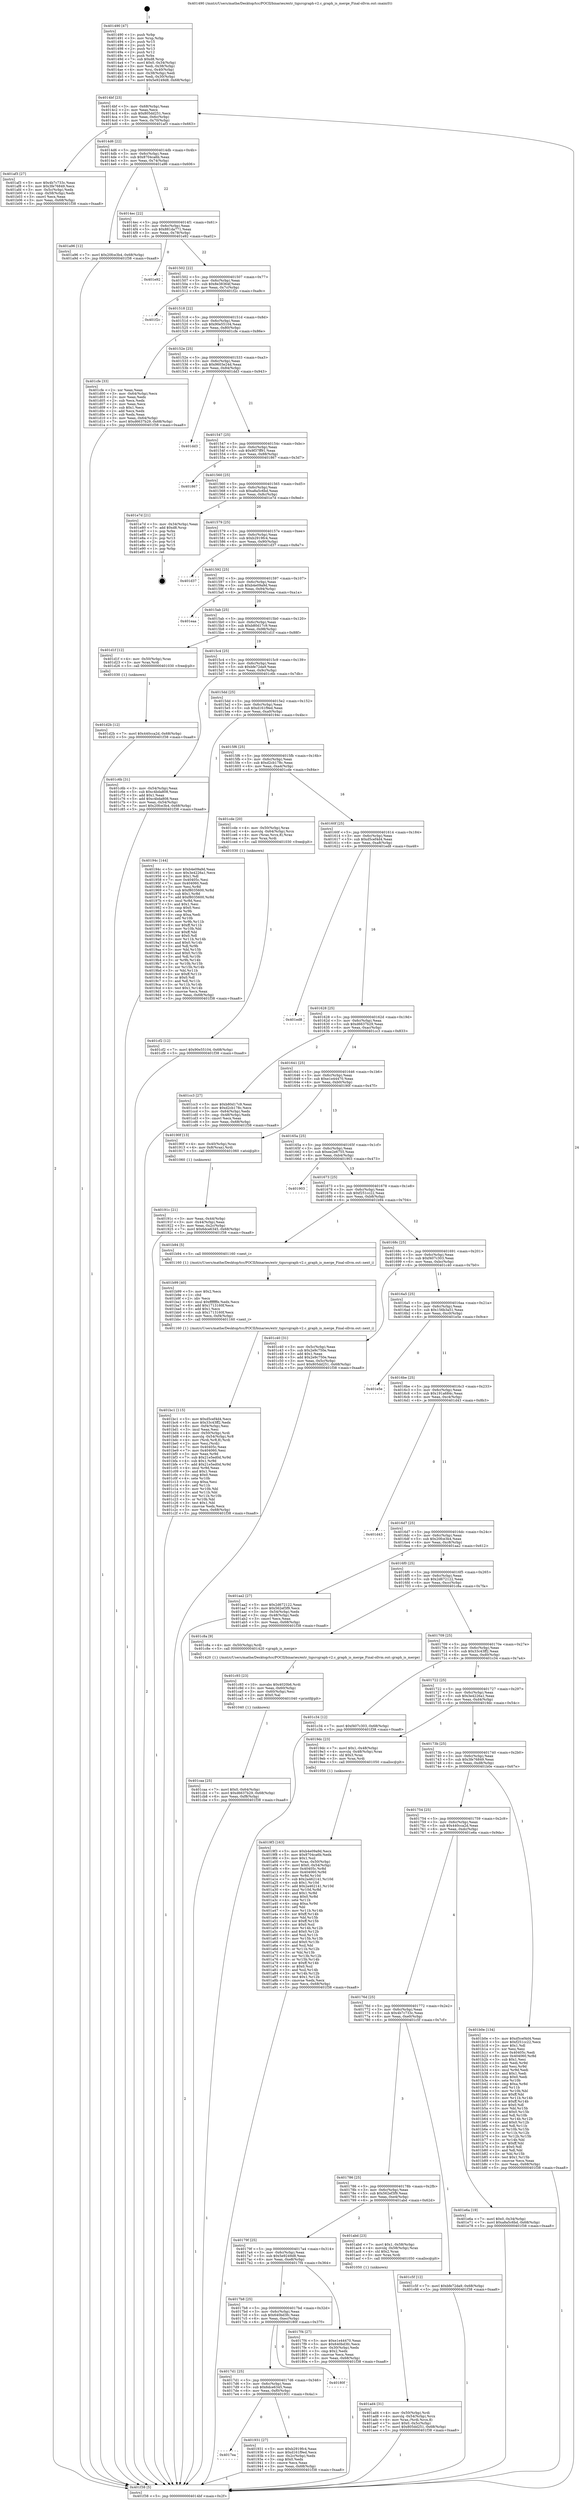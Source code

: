 digraph "0x401490" {
  label = "0x401490 (/mnt/c/Users/mathe/Desktop/tcc/POCII/binaries/extr_tigsrcgraph-v2.c_graph_is_merge_Final-ollvm.out::main(0))"
  labelloc = "t"
  node[shape=record]

  Entry [label="",width=0.3,height=0.3,shape=circle,fillcolor=black,style=filled]
  "0x4014bf" [label="{
     0x4014bf [23]\l
     | [instrs]\l
     &nbsp;&nbsp;0x4014bf \<+3\>: mov -0x68(%rbp),%eax\l
     &nbsp;&nbsp;0x4014c2 \<+2\>: mov %eax,%ecx\l
     &nbsp;&nbsp;0x4014c4 \<+6\>: sub $0x805dd251,%ecx\l
     &nbsp;&nbsp;0x4014ca \<+3\>: mov %eax,-0x6c(%rbp)\l
     &nbsp;&nbsp;0x4014cd \<+3\>: mov %ecx,-0x70(%rbp)\l
     &nbsp;&nbsp;0x4014d0 \<+6\>: je 0000000000401af3 \<main+0x663\>\l
  }"]
  "0x401af3" [label="{
     0x401af3 [27]\l
     | [instrs]\l
     &nbsp;&nbsp;0x401af3 \<+5\>: mov $0x4b7c733c,%eax\l
     &nbsp;&nbsp;0x401af8 \<+5\>: mov $0x3fe76849,%ecx\l
     &nbsp;&nbsp;0x401afd \<+3\>: mov -0x5c(%rbp),%edx\l
     &nbsp;&nbsp;0x401b00 \<+3\>: cmp -0x58(%rbp),%edx\l
     &nbsp;&nbsp;0x401b03 \<+3\>: cmovl %ecx,%eax\l
     &nbsp;&nbsp;0x401b06 \<+3\>: mov %eax,-0x68(%rbp)\l
     &nbsp;&nbsp;0x401b09 \<+5\>: jmp 0000000000401f38 \<main+0xaa8\>\l
  }"]
  "0x4014d6" [label="{
     0x4014d6 [22]\l
     | [instrs]\l
     &nbsp;&nbsp;0x4014d6 \<+5\>: jmp 00000000004014db \<main+0x4b\>\l
     &nbsp;&nbsp;0x4014db \<+3\>: mov -0x6c(%rbp),%eax\l
     &nbsp;&nbsp;0x4014de \<+5\>: sub $0x8704ca6b,%eax\l
     &nbsp;&nbsp;0x4014e3 \<+3\>: mov %eax,-0x74(%rbp)\l
     &nbsp;&nbsp;0x4014e6 \<+6\>: je 0000000000401a96 \<main+0x606\>\l
  }"]
  Exit [label="",width=0.3,height=0.3,shape=circle,fillcolor=black,style=filled,peripheries=2]
  "0x401a96" [label="{
     0x401a96 [12]\l
     | [instrs]\l
     &nbsp;&nbsp;0x401a96 \<+7\>: movl $0x20fce3b4,-0x68(%rbp)\l
     &nbsp;&nbsp;0x401a9d \<+5\>: jmp 0000000000401f38 \<main+0xaa8\>\l
  }"]
  "0x4014ec" [label="{
     0x4014ec [22]\l
     | [instrs]\l
     &nbsp;&nbsp;0x4014ec \<+5\>: jmp 00000000004014f1 \<main+0x61\>\l
     &nbsp;&nbsp;0x4014f1 \<+3\>: mov -0x6c(%rbp),%eax\l
     &nbsp;&nbsp;0x4014f4 \<+5\>: sub $0x881da771,%eax\l
     &nbsp;&nbsp;0x4014f9 \<+3\>: mov %eax,-0x78(%rbp)\l
     &nbsp;&nbsp;0x4014fc \<+6\>: je 0000000000401e92 \<main+0xa02\>\l
  }"]
  "0x401d2b" [label="{
     0x401d2b [12]\l
     | [instrs]\l
     &nbsp;&nbsp;0x401d2b \<+7\>: movl $0x440cca2d,-0x68(%rbp)\l
     &nbsp;&nbsp;0x401d32 \<+5\>: jmp 0000000000401f38 \<main+0xaa8\>\l
  }"]
  "0x401e92" [label="{
     0x401e92\l
  }", style=dashed]
  "0x401502" [label="{
     0x401502 [22]\l
     | [instrs]\l
     &nbsp;&nbsp;0x401502 \<+5\>: jmp 0000000000401507 \<main+0x77\>\l
     &nbsp;&nbsp;0x401507 \<+3\>: mov -0x6c(%rbp),%eax\l
     &nbsp;&nbsp;0x40150a \<+5\>: sub $0x8e38364f,%eax\l
     &nbsp;&nbsp;0x40150f \<+3\>: mov %eax,-0x7c(%rbp)\l
     &nbsp;&nbsp;0x401512 \<+6\>: je 0000000000401f2c \<main+0xa9c\>\l
  }"]
  "0x401cf2" [label="{
     0x401cf2 [12]\l
     | [instrs]\l
     &nbsp;&nbsp;0x401cf2 \<+7\>: movl $0x90e55104,-0x68(%rbp)\l
     &nbsp;&nbsp;0x401cf9 \<+5\>: jmp 0000000000401f38 \<main+0xaa8\>\l
  }"]
  "0x401f2c" [label="{
     0x401f2c\l
  }", style=dashed]
  "0x401518" [label="{
     0x401518 [22]\l
     | [instrs]\l
     &nbsp;&nbsp;0x401518 \<+5\>: jmp 000000000040151d \<main+0x8d\>\l
     &nbsp;&nbsp;0x40151d \<+3\>: mov -0x6c(%rbp),%eax\l
     &nbsp;&nbsp;0x401520 \<+5\>: sub $0x90e55104,%eax\l
     &nbsp;&nbsp;0x401525 \<+3\>: mov %eax,-0x80(%rbp)\l
     &nbsp;&nbsp;0x401528 \<+6\>: je 0000000000401cfe \<main+0x86e\>\l
  }"]
  "0x401caa" [label="{
     0x401caa [25]\l
     | [instrs]\l
     &nbsp;&nbsp;0x401caa \<+7\>: movl $0x0,-0x64(%rbp)\l
     &nbsp;&nbsp;0x401cb1 \<+7\>: movl $0xd6637b29,-0x68(%rbp)\l
     &nbsp;&nbsp;0x401cb8 \<+6\>: mov %eax,-0xf8(%rbp)\l
     &nbsp;&nbsp;0x401cbe \<+5\>: jmp 0000000000401f38 \<main+0xaa8\>\l
  }"]
  "0x401cfe" [label="{
     0x401cfe [33]\l
     | [instrs]\l
     &nbsp;&nbsp;0x401cfe \<+2\>: xor %eax,%eax\l
     &nbsp;&nbsp;0x401d00 \<+3\>: mov -0x64(%rbp),%ecx\l
     &nbsp;&nbsp;0x401d03 \<+2\>: mov %eax,%edx\l
     &nbsp;&nbsp;0x401d05 \<+2\>: sub %ecx,%edx\l
     &nbsp;&nbsp;0x401d07 \<+2\>: mov %eax,%ecx\l
     &nbsp;&nbsp;0x401d09 \<+3\>: sub $0x1,%ecx\l
     &nbsp;&nbsp;0x401d0c \<+2\>: add %ecx,%edx\l
     &nbsp;&nbsp;0x401d0e \<+2\>: sub %edx,%eax\l
     &nbsp;&nbsp;0x401d10 \<+3\>: mov %eax,-0x64(%rbp)\l
     &nbsp;&nbsp;0x401d13 \<+7\>: movl $0xd6637b29,-0x68(%rbp)\l
     &nbsp;&nbsp;0x401d1a \<+5\>: jmp 0000000000401f38 \<main+0xaa8\>\l
  }"]
  "0x40152e" [label="{
     0x40152e [25]\l
     | [instrs]\l
     &nbsp;&nbsp;0x40152e \<+5\>: jmp 0000000000401533 \<main+0xa3\>\l
     &nbsp;&nbsp;0x401533 \<+3\>: mov -0x6c(%rbp),%eax\l
     &nbsp;&nbsp;0x401536 \<+5\>: sub $0x9603e24d,%eax\l
     &nbsp;&nbsp;0x40153b \<+6\>: mov %eax,-0x84(%rbp)\l
     &nbsp;&nbsp;0x401541 \<+6\>: je 0000000000401dd3 \<main+0x943\>\l
  }"]
  "0x401c93" [label="{
     0x401c93 [23]\l
     | [instrs]\l
     &nbsp;&nbsp;0x401c93 \<+10\>: movabs $0x4020b6,%rdi\l
     &nbsp;&nbsp;0x401c9d \<+3\>: mov %eax,-0x60(%rbp)\l
     &nbsp;&nbsp;0x401ca0 \<+3\>: mov -0x60(%rbp),%esi\l
     &nbsp;&nbsp;0x401ca3 \<+2\>: mov $0x0,%al\l
     &nbsp;&nbsp;0x401ca5 \<+5\>: call 0000000000401040 \<printf@plt\>\l
     | [calls]\l
     &nbsp;&nbsp;0x401040 \{1\} (unknown)\l
  }"]
  "0x401dd3" [label="{
     0x401dd3\l
  }", style=dashed]
  "0x401547" [label="{
     0x401547 [25]\l
     | [instrs]\l
     &nbsp;&nbsp;0x401547 \<+5\>: jmp 000000000040154c \<main+0xbc\>\l
     &nbsp;&nbsp;0x40154c \<+3\>: mov -0x6c(%rbp),%eax\l
     &nbsp;&nbsp;0x40154f \<+5\>: sub $0x9f37ff91,%eax\l
     &nbsp;&nbsp;0x401554 \<+6\>: mov %eax,-0x88(%rbp)\l
     &nbsp;&nbsp;0x40155a \<+6\>: je 0000000000401867 \<main+0x3d7\>\l
  }"]
  "0x401bc1" [label="{
     0x401bc1 [115]\l
     | [instrs]\l
     &nbsp;&nbsp;0x401bc1 \<+5\>: mov $0xd5cef4d4,%ecx\l
     &nbsp;&nbsp;0x401bc6 \<+5\>: mov $0x33c43ff2,%edx\l
     &nbsp;&nbsp;0x401bcb \<+6\>: mov -0xf4(%rbp),%esi\l
     &nbsp;&nbsp;0x401bd1 \<+3\>: imul %eax,%esi\l
     &nbsp;&nbsp;0x401bd4 \<+4\>: mov -0x50(%rbp),%rdi\l
     &nbsp;&nbsp;0x401bd8 \<+4\>: movslq -0x54(%rbp),%r8\l
     &nbsp;&nbsp;0x401bdc \<+4\>: mov (%rdi,%r8,8),%rdi\l
     &nbsp;&nbsp;0x401be0 \<+2\>: mov %esi,(%rdi)\l
     &nbsp;&nbsp;0x401be2 \<+7\>: mov 0x40405c,%eax\l
     &nbsp;&nbsp;0x401be9 \<+7\>: mov 0x404060,%esi\l
     &nbsp;&nbsp;0x401bf0 \<+3\>: mov %eax,%r9d\l
     &nbsp;&nbsp;0x401bf3 \<+7\>: sub $0x21e5ed0d,%r9d\l
     &nbsp;&nbsp;0x401bfa \<+4\>: sub $0x1,%r9d\l
     &nbsp;&nbsp;0x401bfe \<+7\>: add $0x21e5ed0d,%r9d\l
     &nbsp;&nbsp;0x401c05 \<+4\>: imul %r9d,%eax\l
     &nbsp;&nbsp;0x401c09 \<+3\>: and $0x1,%eax\l
     &nbsp;&nbsp;0x401c0c \<+3\>: cmp $0x0,%eax\l
     &nbsp;&nbsp;0x401c0f \<+4\>: sete %r10b\l
     &nbsp;&nbsp;0x401c13 \<+3\>: cmp $0xa,%esi\l
     &nbsp;&nbsp;0x401c16 \<+4\>: setl %r11b\l
     &nbsp;&nbsp;0x401c1a \<+3\>: mov %r10b,%bl\l
     &nbsp;&nbsp;0x401c1d \<+3\>: and %r11b,%bl\l
     &nbsp;&nbsp;0x401c20 \<+3\>: xor %r11b,%r10b\l
     &nbsp;&nbsp;0x401c23 \<+3\>: or %r10b,%bl\l
     &nbsp;&nbsp;0x401c26 \<+3\>: test $0x1,%bl\l
     &nbsp;&nbsp;0x401c29 \<+3\>: cmovne %edx,%ecx\l
     &nbsp;&nbsp;0x401c2c \<+3\>: mov %ecx,-0x68(%rbp)\l
     &nbsp;&nbsp;0x401c2f \<+5\>: jmp 0000000000401f38 \<main+0xaa8\>\l
  }"]
  "0x401867" [label="{
     0x401867\l
  }", style=dashed]
  "0x401560" [label="{
     0x401560 [25]\l
     | [instrs]\l
     &nbsp;&nbsp;0x401560 \<+5\>: jmp 0000000000401565 \<main+0xd5\>\l
     &nbsp;&nbsp;0x401565 \<+3\>: mov -0x6c(%rbp),%eax\l
     &nbsp;&nbsp;0x401568 \<+5\>: sub $0xa8a5c6bd,%eax\l
     &nbsp;&nbsp;0x40156d \<+6\>: mov %eax,-0x8c(%rbp)\l
     &nbsp;&nbsp;0x401573 \<+6\>: je 0000000000401e7d \<main+0x9ed\>\l
  }"]
  "0x401b99" [label="{
     0x401b99 [40]\l
     | [instrs]\l
     &nbsp;&nbsp;0x401b99 \<+5\>: mov $0x2,%ecx\l
     &nbsp;&nbsp;0x401b9e \<+1\>: cltd\l
     &nbsp;&nbsp;0x401b9f \<+2\>: idiv %ecx\l
     &nbsp;&nbsp;0x401ba1 \<+6\>: imul $0xfffffffe,%edx,%ecx\l
     &nbsp;&nbsp;0x401ba7 \<+6\>: add $0x1713160f,%ecx\l
     &nbsp;&nbsp;0x401bad \<+3\>: add $0x1,%ecx\l
     &nbsp;&nbsp;0x401bb0 \<+6\>: sub $0x1713160f,%ecx\l
     &nbsp;&nbsp;0x401bb6 \<+6\>: mov %ecx,-0xf4(%rbp)\l
     &nbsp;&nbsp;0x401bbc \<+5\>: call 0000000000401160 \<next_i\>\l
     | [calls]\l
     &nbsp;&nbsp;0x401160 \{1\} (/mnt/c/Users/mathe/Desktop/tcc/POCII/binaries/extr_tigsrcgraph-v2.c_graph_is_merge_Final-ollvm.out::next_i)\l
  }"]
  "0x401e7d" [label="{
     0x401e7d [21]\l
     | [instrs]\l
     &nbsp;&nbsp;0x401e7d \<+3\>: mov -0x34(%rbp),%eax\l
     &nbsp;&nbsp;0x401e80 \<+7\>: add $0xd8,%rsp\l
     &nbsp;&nbsp;0x401e87 \<+1\>: pop %rbx\l
     &nbsp;&nbsp;0x401e88 \<+2\>: pop %r12\l
     &nbsp;&nbsp;0x401e8a \<+2\>: pop %r13\l
     &nbsp;&nbsp;0x401e8c \<+2\>: pop %r14\l
     &nbsp;&nbsp;0x401e8e \<+2\>: pop %r15\l
     &nbsp;&nbsp;0x401e90 \<+1\>: pop %rbp\l
     &nbsp;&nbsp;0x401e91 \<+1\>: ret\l
  }"]
  "0x401579" [label="{
     0x401579 [25]\l
     | [instrs]\l
     &nbsp;&nbsp;0x401579 \<+5\>: jmp 000000000040157e \<main+0xee\>\l
     &nbsp;&nbsp;0x40157e \<+3\>: mov -0x6c(%rbp),%eax\l
     &nbsp;&nbsp;0x401581 \<+5\>: sub $0xb2919fc4,%eax\l
     &nbsp;&nbsp;0x401586 \<+6\>: mov %eax,-0x90(%rbp)\l
     &nbsp;&nbsp;0x40158c \<+6\>: je 0000000000401d37 \<main+0x8a7\>\l
  }"]
  "0x401ad4" [label="{
     0x401ad4 [31]\l
     | [instrs]\l
     &nbsp;&nbsp;0x401ad4 \<+4\>: mov -0x50(%rbp),%rdi\l
     &nbsp;&nbsp;0x401ad8 \<+4\>: movslq -0x54(%rbp),%rcx\l
     &nbsp;&nbsp;0x401adc \<+4\>: mov %rax,(%rdi,%rcx,8)\l
     &nbsp;&nbsp;0x401ae0 \<+7\>: movl $0x0,-0x5c(%rbp)\l
     &nbsp;&nbsp;0x401ae7 \<+7\>: movl $0x805dd251,-0x68(%rbp)\l
     &nbsp;&nbsp;0x401aee \<+5\>: jmp 0000000000401f38 \<main+0xaa8\>\l
  }"]
  "0x401d37" [label="{
     0x401d37\l
  }", style=dashed]
  "0x401592" [label="{
     0x401592 [25]\l
     | [instrs]\l
     &nbsp;&nbsp;0x401592 \<+5\>: jmp 0000000000401597 \<main+0x107\>\l
     &nbsp;&nbsp;0x401597 \<+3\>: mov -0x6c(%rbp),%eax\l
     &nbsp;&nbsp;0x40159a \<+5\>: sub $0xb4e09a9d,%eax\l
     &nbsp;&nbsp;0x40159f \<+6\>: mov %eax,-0x94(%rbp)\l
     &nbsp;&nbsp;0x4015a5 \<+6\>: je 0000000000401eaa \<main+0xa1a\>\l
  }"]
  "0x4019f3" [label="{
     0x4019f3 [163]\l
     | [instrs]\l
     &nbsp;&nbsp;0x4019f3 \<+5\>: mov $0xb4e09a9d,%ecx\l
     &nbsp;&nbsp;0x4019f8 \<+5\>: mov $0x8704ca6b,%edx\l
     &nbsp;&nbsp;0x4019fd \<+3\>: mov $0x1,%sil\l
     &nbsp;&nbsp;0x401a00 \<+4\>: mov %rax,-0x50(%rbp)\l
     &nbsp;&nbsp;0x401a04 \<+7\>: movl $0x0,-0x54(%rbp)\l
     &nbsp;&nbsp;0x401a0b \<+8\>: mov 0x40405c,%r8d\l
     &nbsp;&nbsp;0x401a13 \<+8\>: mov 0x404060,%r9d\l
     &nbsp;&nbsp;0x401a1b \<+3\>: mov %r8d,%r10d\l
     &nbsp;&nbsp;0x401a1e \<+7\>: sub $0x2a462141,%r10d\l
     &nbsp;&nbsp;0x401a25 \<+4\>: sub $0x1,%r10d\l
     &nbsp;&nbsp;0x401a29 \<+7\>: add $0x2a462141,%r10d\l
     &nbsp;&nbsp;0x401a30 \<+4\>: imul %r10d,%r8d\l
     &nbsp;&nbsp;0x401a34 \<+4\>: and $0x1,%r8d\l
     &nbsp;&nbsp;0x401a38 \<+4\>: cmp $0x0,%r8d\l
     &nbsp;&nbsp;0x401a3c \<+4\>: sete %r11b\l
     &nbsp;&nbsp;0x401a40 \<+4\>: cmp $0xa,%r9d\l
     &nbsp;&nbsp;0x401a44 \<+3\>: setl %bl\l
     &nbsp;&nbsp;0x401a47 \<+3\>: mov %r11b,%r14b\l
     &nbsp;&nbsp;0x401a4a \<+4\>: xor $0xff,%r14b\l
     &nbsp;&nbsp;0x401a4e \<+3\>: mov %bl,%r15b\l
     &nbsp;&nbsp;0x401a51 \<+4\>: xor $0xff,%r15b\l
     &nbsp;&nbsp;0x401a55 \<+4\>: xor $0x0,%sil\l
     &nbsp;&nbsp;0x401a59 \<+3\>: mov %r14b,%r12b\l
     &nbsp;&nbsp;0x401a5c \<+4\>: and $0x0,%r12b\l
     &nbsp;&nbsp;0x401a60 \<+3\>: and %sil,%r11b\l
     &nbsp;&nbsp;0x401a63 \<+3\>: mov %r15b,%r13b\l
     &nbsp;&nbsp;0x401a66 \<+4\>: and $0x0,%r13b\l
     &nbsp;&nbsp;0x401a6a \<+3\>: and %sil,%bl\l
     &nbsp;&nbsp;0x401a6d \<+3\>: or %r11b,%r12b\l
     &nbsp;&nbsp;0x401a70 \<+3\>: or %bl,%r13b\l
     &nbsp;&nbsp;0x401a73 \<+3\>: xor %r13b,%r12b\l
     &nbsp;&nbsp;0x401a76 \<+3\>: or %r15b,%r14b\l
     &nbsp;&nbsp;0x401a79 \<+4\>: xor $0xff,%r14b\l
     &nbsp;&nbsp;0x401a7d \<+4\>: or $0x0,%sil\l
     &nbsp;&nbsp;0x401a81 \<+3\>: and %sil,%r14b\l
     &nbsp;&nbsp;0x401a84 \<+3\>: or %r14b,%r12b\l
     &nbsp;&nbsp;0x401a87 \<+4\>: test $0x1,%r12b\l
     &nbsp;&nbsp;0x401a8b \<+3\>: cmovne %edx,%ecx\l
     &nbsp;&nbsp;0x401a8e \<+3\>: mov %ecx,-0x68(%rbp)\l
     &nbsp;&nbsp;0x401a91 \<+5\>: jmp 0000000000401f38 \<main+0xaa8\>\l
  }"]
  "0x401eaa" [label="{
     0x401eaa\l
  }", style=dashed]
  "0x4015ab" [label="{
     0x4015ab [25]\l
     | [instrs]\l
     &nbsp;&nbsp;0x4015ab \<+5\>: jmp 00000000004015b0 \<main+0x120\>\l
     &nbsp;&nbsp;0x4015b0 \<+3\>: mov -0x6c(%rbp),%eax\l
     &nbsp;&nbsp;0x4015b3 \<+5\>: sub $0xb80d17c9,%eax\l
     &nbsp;&nbsp;0x4015b8 \<+6\>: mov %eax,-0x98(%rbp)\l
     &nbsp;&nbsp;0x4015be \<+6\>: je 0000000000401d1f \<main+0x88f\>\l
  }"]
  "0x4017ea" [label="{
     0x4017ea\l
  }", style=dashed]
  "0x401d1f" [label="{
     0x401d1f [12]\l
     | [instrs]\l
     &nbsp;&nbsp;0x401d1f \<+4\>: mov -0x50(%rbp),%rax\l
     &nbsp;&nbsp;0x401d23 \<+3\>: mov %rax,%rdi\l
     &nbsp;&nbsp;0x401d26 \<+5\>: call 0000000000401030 \<free@plt\>\l
     | [calls]\l
     &nbsp;&nbsp;0x401030 \{1\} (unknown)\l
  }"]
  "0x4015c4" [label="{
     0x4015c4 [25]\l
     | [instrs]\l
     &nbsp;&nbsp;0x4015c4 \<+5\>: jmp 00000000004015c9 \<main+0x139\>\l
     &nbsp;&nbsp;0x4015c9 \<+3\>: mov -0x6c(%rbp),%eax\l
     &nbsp;&nbsp;0x4015cc \<+5\>: sub $0xbfe72da9,%eax\l
     &nbsp;&nbsp;0x4015d1 \<+6\>: mov %eax,-0x9c(%rbp)\l
     &nbsp;&nbsp;0x4015d7 \<+6\>: je 0000000000401c6b \<main+0x7db\>\l
  }"]
  "0x401931" [label="{
     0x401931 [27]\l
     | [instrs]\l
     &nbsp;&nbsp;0x401931 \<+5\>: mov $0xb2919fc4,%eax\l
     &nbsp;&nbsp;0x401936 \<+5\>: mov $0xd161f9ed,%ecx\l
     &nbsp;&nbsp;0x40193b \<+3\>: mov -0x2c(%rbp),%edx\l
     &nbsp;&nbsp;0x40193e \<+3\>: cmp $0x0,%edx\l
     &nbsp;&nbsp;0x401941 \<+3\>: cmove %ecx,%eax\l
     &nbsp;&nbsp;0x401944 \<+3\>: mov %eax,-0x68(%rbp)\l
     &nbsp;&nbsp;0x401947 \<+5\>: jmp 0000000000401f38 \<main+0xaa8\>\l
  }"]
  "0x401c6b" [label="{
     0x401c6b [31]\l
     | [instrs]\l
     &nbsp;&nbsp;0x401c6b \<+3\>: mov -0x54(%rbp),%eax\l
     &nbsp;&nbsp;0x401c6e \<+5\>: sub $0xc4bda808,%eax\l
     &nbsp;&nbsp;0x401c73 \<+3\>: add $0x1,%eax\l
     &nbsp;&nbsp;0x401c76 \<+5\>: add $0xc4bda808,%eax\l
     &nbsp;&nbsp;0x401c7b \<+3\>: mov %eax,-0x54(%rbp)\l
     &nbsp;&nbsp;0x401c7e \<+7\>: movl $0x20fce3b4,-0x68(%rbp)\l
     &nbsp;&nbsp;0x401c85 \<+5\>: jmp 0000000000401f38 \<main+0xaa8\>\l
  }"]
  "0x4015dd" [label="{
     0x4015dd [25]\l
     | [instrs]\l
     &nbsp;&nbsp;0x4015dd \<+5\>: jmp 00000000004015e2 \<main+0x152\>\l
     &nbsp;&nbsp;0x4015e2 \<+3\>: mov -0x6c(%rbp),%eax\l
     &nbsp;&nbsp;0x4015e5 \<+5\>: sub $0xd161f9ed,%eax\l
     &nbsp;&nbsp;0x4015ea \<+6\>: mov %eax,-0xa0(%rbp)\l
     &nbsp;&nbsp;0x4015f0 \<+6\>: je 000000000040194c \<main+0x4bc\>\l
  }"]
  "0x4017d1" [label="{
     0x4017d1 [25]\l
     | [instrs]\l
     &nbsp;&nbsp;0x4017d1 \<+5\>: jmp 00000000004017d6 \<main+0x346\>\l
     &nbsp;&nbsp;0x4017d6 \<+3\>: mov -0x6c(%rbp),%eax\l
     &nbsp;&nbsp;0x4017d9 \<+5\>: sub $0x6dce6345,%eax\l
     &nbsp;&nbsp;0x4017de \<+6\>: mov %eax,-0xf0(%rbp)\l
     &nbsp;&nbsp;0x4017e4 \<+6\>: je 0000000000401931 \<main+0x4a1\>\l
  }"]
  "0x40194c" [label="{
     0x40194c [144]\l
     | [instrs]\l
     &nbsp;&nbsp;0x40194c \<+5\>: mov $0xb4e09a9d,%eax\l
     &nbsp;&nbsp;0x401951 \<+5\>: mov $0x3e4226a1,%ecx\l
     &nbsp;&nbsp;0x401956 \<+2\>: mov $0x1,%dl\l
     &nbsp;&nbsp;0x401958 \<+7\>: mov 0x40405c,%esi\l
     &nbsp;&nbsp;0x40195f \<+7\>: mov 0x404060,%edi\l
     &nbsp;&nbsp;0x401966 \<+3\>: mov %esi,%r8d\l
     &nbsp;&nbsp;0x401969 \<+7\>: sub $0xf8035600,%r8d\l
     &nbsp;&nbsp;0x401970 \<+4\>: sub $0x1,%r8d\l
     &nbsp;&nbsp;0x401974 \<+7\>: add $0xf8035600,%r8d\l
     &nbsp;&nbsp;0x40197b \<+4\>: imul %r8d,%esi\l
     &nbsp;&nbsp;0x40197f \<+3\>: and $0x1,%esi\l
     &nbsp;&nbsp;0x401982 \<+3\>: cmp $0x0,%esi\l
     &nbsp;&nbsp;0x401985 \<+4\>: sete %r9b\l
     &nbsp;&nbsp;0x401989 \<+3\>: cmp $0xa,%edi\l
     &nbsp;&nbsp;0x40198c \<+4\>: setl %r10b\l
     &nbsp;&nbsp;0x401990 \<+3\>: mov %r9b,%r11b\l
     &nbsp;&nbsp;0x401993 \<+4\>: xor $0xff,%r11b\l
     &nbsp;&nbsp;0x401997 \<+3\>: mov %r10b,%bl\l
     &nbsp;&nbsp;0x40199a \<+3\>: xor $0xff,%bl\l
     &nbsp;&nbsp;0x40199d \<+3\>: xor $0x0,%dl\l
     &nbsp;&nbsp;0x4019a0 \<+3\>: mov %r11b,%r14b\l
     &nbsp;&nbsp;0x4019a3 \<+4\>: and $0x0,%r14b\l
     &nbsp;&nbsp;0x4019a7 \<+3\>: and %dl,%r9b\l
     &nbsp;&nbsp;0x4019aa \<+3\>: mov %bl,%r15b\l
     &nbsp;&nbsp;0x4019ad \<+4\>: and $0x0,%r15b\l
     &nbsp;&nbsp;0x4019b1 \<+3\>: and %dl,%r10b\l
     &nbsp;&nbsp;0x4019b4 \<+3\>: or %r9b,%r14b\l
     &nbsp;&nbsp;0x4019b7 \<+3\>: or %r10b,%r15b\l
     &nbsp;&nbsp;0x4019ba \<+3\>: xor %r15b,%r14b\l
     &nbsp;&nbsp;0x4019bd \<+3\>: or %bl,%r11b\l
     &nbsp;&nbsp;0x4019c0 \<+4\>: xor $0xff,%r11b\l
     &nbsp;&nbsp;0x4019c4 \<+3\>: or $0x0,%dl\l
     &nbsp;&nbsp;0x4019c7 \<+3\>: and %dl,%r11b\l
     &nbsp;&nbsp;0x4019ca \<+3\>: or %r11b,%r14b\l
     &nbsp;&nbsp;0x4019cd \<+4\>: test $0x1,%r14b\l
     &nbsp;&nbsp;0x4019d1 \<+3\>: cmovne %ecx,%eax\l
     &nbsp;&nbsp;0x4019d4 \<+3\>: mov %eax,-0x68(%rbp)\l
     &nbsp;&nbsp;0x4019d7 \<+5\>: jmp 0000000000401f38 \<main+0xaa8\>\l
  }"]
  "0x4015f6" [label="{
     0x4015f6 [25]\l
     | [instrs]\l
     &nbsp;&nbsp;0x4015f6 \<+5\>: jmp 00000000004015fb \<main+0x16b\>\l
     &nbsp;&nbsp;0x4015fb \<+3\>: mov -0x6c(%rbp),%eax\l
     &nbsp;&nbsp;0x4015fe \<+5\>: sub $0xd2cb178c,%eax\l
     &nbsp;&nbsp;0x401603 \<+6\>: mov %eax,-0xa4(%rbp)\l
     &nbsp;&nbsp;0x401609 \<+6\>: je 0000000000401cde \<main+0x84e\>\l
  }"]
  "0x40180f" [label="{
     0x40180f\l
  }", style=dashed]
  "0x401cde" [label="{
     0x401cde [20]\l
     | [instrs]\l
     &nbsp;&nbsp;0x401cde \<+4\>: mov -0x50(%rbp),%rax\l
     &nbsp;&nbsp;0x401ce2 \<+4\>: movslq -0x64(%rbp),%rcx\l
     &nbsp;&nbsp;0x401ce6 \<+4\>: mov (%rax,%rcx,8),%rax\l
     &nbsp;&nbsp;0x401cea \<+3\>: mov %rax,%rdi\l
     &nbsp;&nbsp;0x401ced \<+5\>: call 0000000000401030 \<free@plt\>\l
     | [calls]\l
     &nbsp;&nbsp;0x401030 \{1\} (unknown)\l
  }"]
  "0x40160f" [label="{
     0x40160f [25]\l
     | [instrs]\l
     &nbsp;&nbsp;0x40160f \<+5\>: jmp 0000000000401614 \<main+0x184\>\l
     &nbsp;&nbsp;0x401614 \<+3\>: mov -0x6c(%rbp),%eax\l
     &nbsp;&nbsp;0x401617 \<+5\>: sub $0xd5cef4d4,%eax\l
     &nbsp;&nbsp;0x40161c \<+6\>: mov %eax,-0xa8(%rbp)\l
     &nbsp;&nbsp;0x401622 \<+6\>: je 0000000000401ed8 \<main+0xa48\>\l
  }"]
  "0x40191c" [label="{
     0x40191c [21]\l
     | [instrs]\l
     &nbsp;&nbsp;0x40191c \<+3\>: mov %eax,-0x44(%rbp)\l
     &nbsp;&nbsp;0x40191f \<+3\>: mov -0x44(%rbp),%eax\l
     &nbsp;&nbsp;0x401922 \<+3\>: mov %eax,-0x2c(%rbp)\l
     &nbsp;&nbsp;0x401925 \<+7\>: movl $0x6dce6345,-0x68(%rbp)\l
     &nbsp;&nbsp;0x40192c \<+5\>: jmp 0000000000401f38 \<main+0xaa8\>\l
  }"]
  "0x401ed8" [label="{
     0x401ed8\l
  }", style=dashed]
  "0x401628" [label="{
     0x401628 [25]\l
     | [instrs]\l
     &nbsp;&nbsp;0x401628 \<+5\>: jmp 000000000040162d \<main+0x19d\>\l
     &nbsp;&nbsp;0x40162d \<+3\>: mov -0x6c(%rbp),%eax\l
     &nbsp;&nbsp;0x401630 \<+5\>: sub $0xd6637b29,%eax\l
     &nbsp;&nbsp;0x401635 \<+6\>: mov %eax,-0xac(%rbp)\l
     &nbsp;&nbsp;0x40163b \<+6\>: je 0000000000401cc3 \<main+0x833\>\l
  }"]
  "0x401490" [label="{
     0x401490 [47]\l
     | [instrs]\l
     &nbsp;&nbsp;0x401490 \<+1\>: push %rbp\l
     &nbsp;&nbsp;0x401491 \<+3\>: mov %rsp,%rbp\l
     &nbsp;&nbsp;0x401494 \<+2\>: push %r15\l
     &nbsp;&nbsp;0x401496 \<+2\>: push %r14\l
     &nbsp;&nbsp;0x401498 \<+2\>: push %r13\l
     &nbsp;&nbsp;0x40149a \<+2\>: push %r12\l
     &nbsp;&nbsp;0x40149c \<+1\>: push %rbx\l
     &nbsp;&nbsp;0x40149d \<+7\>: sub $0xd8,%rsp\l
     &nbsp;&nbsp;0x4014a4 \<+7\>: movl $0x0,-0x34(%rbp)\l
     &nbsp;&nbsp;0x4014ab \<+3\>: mov %edi,-0x38(%rbp)\l
     &nbsp;&nbsp;0x4014ae \<+4\>: mov %rsi,-0x40(%rbp)\l
     &nbsp;&nbsp;0x4014b2 \<+3\>: mov -0x38(%rbp),%edi\l
     &nbsp;&nbsp;0x4014b5 \<+3\>: mov %edi,-0x30(%rbp)\l
     &nbsp;&nbsp;0x4014b8 \<+7\>: movl $0x5e9249d8,-0x68(%rbp)\l
  }"]
  "0x401cc3" [label="{
     0x401cc3 [27]\l
     | [instrs]\l
     &nbsp;&nbsp;0x401cc3 \<+5\>: mov $0xb80d17c9,%eax\l
     &nbsp;&nbsp;0x401cc8 \<+5\>: mov $0xd2cb178c,%ecx\l
     &nbsp;&nbsp;0x401ccd \<+3\>: mov -0x64(%rbp),%edx\l
     &nbsp;&nbsp;0x401cd0 \<+3\>: cmp -0x48(%rbp),%edx\l
     &nbsp;&nbsp;0x401cd3 \<+3\>: cmovl %ecx,%eax\l
     &nbsp;&nbsp;0x401cd6 \<+3\>: mov %eax,-0x68(%rbp)\l
     &nbsp;&nbsp;0x401cd9 \<+5\>: jmp 0000000000401f38 \<main+0xaa8\>\l
  }"]
  "0x401641" [label="{
     0x401641 [25]\l
     | [instrs]\l
     &nbsp;&nbsp;0x401641 \<+5\>: jmp 0000000000401646 \<main+0x1b6\>\l
     &nbsp;&nbsp;0x401646 \<+3\>: mov -0x6c(%rbp),%eax\l
     &nbsp;&nbsp;0x401649 \<+5\>: sub $0xe1e44470,%eax\l
     &nbsp;&nbsp;0x40164e \<+6\>: mov %eax,-0xb0(%rbp)\l
     &nbsp;&nbsp;0x401654 \<+6\>: je 000000000040190f \<main+0x47f\>\l
  }"]
  "0x401f38" [label="{
     0x401f38 [5]\l
     | [instrs]\l
     &nbsp;&nbsp;0x401f38 \<+5\>: jmp 00000000004014bf \<main+0x2f\>\l
  }"]
  "0x40190f" [label="{
     0x40190f [13]\l
     | [instrs]\l
     &nbsp;&nbsp;0x40190f \<+4\>: mov -0x40(%rbp),%rax\l
     &nbsp;&nbsp;0x401913 \<+4\>: mov 0x8(%rax),%rdi\l
     &nbsp;&nbsp;0x401917 \<+5\>: call 0000000000401060 \<atoi@plt\>\l
     | [calls]\l
     &nbsp;&nbsp;0x401060 \{1\} (unknown)\l
  }"]
  "0x40165a" [label="{
     0x40165a [25]\l
     | [instrs]\l
     &nbsp;&nbsp;0x40165a \<+5\>: jmp 000000000040165f \<main+0x1cf\>\l
     &nbsp;&nbsp;0x40165f \<+3\>: mov -0x6c(%rbp),%eax\l
     &nbsp;&nbsp;0x401662 \<+5\>: sub $0xee2e6755,%eax\l
     &nbsp;&nbsp;0x401667 \<+6\>: mov %eax,-0xb4(%rbp)\l
     &nbsp;&nbsp;0x40166d \<+6\>: je 0000000000401903 \<main+0x473\>\l
  }"]
  "0x4017b8" [label="{
     0x4017b8 [25]\l
     | [instrs]\l
     &nbsp;&nbsp;0x4017b8 \<+5\>: jmp 00000000004017bd \<main+0x32d\>\l
     &nbsp;&nbsp;0x4017bd \<+3\>: mov -0x6c(%rbp),%eax\l
     &nbsp;&nbsp;0x4017c0 \<+5\>: sub $0x640bd3fc,%eax\l
     &nbsp;&nbsp;0x4017c5 \<+6\>: mov %eax,-0xec(%rbp)\l
     &nbsp;&nbsp;0x4017cb \<+6\>: je 000000000040180f \<main+0x37f\>\l
  }"]
  "0x401903" [label="{
     0x401903\l
  }", style=dashed]
  "0x401673" [label="{
     0x401673 [25]\l
     | [instrs]\l
     &nbsp;&nbsp;0x401673 \<+5\>: jmp 0000000000401678 \<main+0x1e8\>\l
     &nbsp;&nbsp;0x401678 \<+3\>: mov -0x6c(%rbp),%eax\l
     &nbsp;&nbsp;0x40167b \<+5\>: sub $0xf251cc22,%eax\l
     &nbsp;&nbsp;0x401680 \<+6\>: mov %eax,-0xb8(%rbp)\l
     &nbsp;&nbsp;0x401686 \<+6\>: je 0000000000401b94 \<main+0x704\>\l
  }"]
  "0x4017f4" [label="{
     0x4017f4 [27]\l
     | [instrs]\l
     &nbsp;&nbsp;0x4017f4 \<+5\>: mov $0xe1e44470,%eax\l
     &nbsp;&nbsp;0x4017f9 \<+5\>: mov $0x640bd3fc,%ecx\l
     &nbsp;&nbsp;0x4017fe \<+3\>: mov -0x30(%rbp),%edx\l
     &nbsp;&nbsp;0x401801 \<+3\>: cmp $0x2,%edx\l
     &nbsp;&nbsp;0x401804 \<+3\>: cmovne %ecx,%eax\l
     &nbsp;&nbsp;0x401807 \<+3\>: mov %eax,-0x68(%rbp)\l
     &nbsp;&nbsp;0x40180a \<+5\>: jmp 0000000000401f38 \<main+0xaa8\>\l
  }"]
  "0x401b94" [label="{
     0x401b94 [5]\l
     | [instrs]\l
     &nbsp;&nbsp;0x401b94 \<+5\>: call 0000000000401160 \<next_i\>\l
     | [calls]\l
     &nbsp;&nbsp;0x401160 \{1\} (/mnt/c/Users/mathe/Desktop/tcc/POCII/binaries/extr_tigsrcgraph-v2.c_graph_is_merge_Final-ollvm.out::next_i)\l
  }"]
  "0x40168c" [label="{
     0x40168c [25]\l
     | [instrs]\l
     &nbsp;&nbsp;0x40168c \<+5\>: jmp 0000000000401691 \<main+0x201\>\l
     &nbsp;&nbsp;0x401691 \<+3\>: mov -0x6c(%rbp),%eax\l
     &nbsp;&nbsp;0x401694 \<+5\>: sub $0xf407c303,%eax\l
     &nbsp;&nbsp;0x401699 \<+6\>: mov %eax,-0xbc(%rbp)\l
     &nbsp;&nbsp;0x40169f \<+6\>: je 0000000000401c40 \<main+0x7b0\>\l
  }"]
  "0x40179f" [label="{
     0x40179f [25]\l
     | [instrs]\l
     &nbsp;&nbsp;0x40179f \<+5\>: jmp 00000000004017a4 \<main+0x314\>\l
     &nbsp;&nbsp;0x4017a4 \<+3\>: mov -0x6c(%rbp),%eax\l
     &nbsp;&nbsp;0x4017a7 \<+5\>: sub $0x5e9249d8,%eax\l
     &nbsp;&nbsp;0x4017ac \<+6\>: mov %eax,-0xe8(%rbp)\l
     &nbsp;&nbsp;0x4017b2 \<+6\>: je 00000000004017f4 \<main+0x364\>\l
  }"]
  "0x401c40" [label="{
     0x401c40 [31]\l
     | [instrs]\l
     &nbsp;&nbsp;0x401c40 \<+3\>: mov -0x5c(%rbp),%eax\l
     &nbsp;&nbsp;0x401c43 \<+5\>: sub $0x2e9c750e,%eax\l
     &nbsp;&nbsp;0x401c48 \<+3\>: add $0x1,%eax\l
     &nbsp;&nbsp;0x401c4b \<+5\>: add $0x2e9c750e,%eax\l
     &nbsp;&nbsp;0x401c50 \<+3\>: mov %eax,-0x5c(%rbp)\l
     &nbsp;&nbsp;0x401c53 \<+7\>: movl $0x805dd251,-0x68(%rbp)\l
     &nbsp;&nbsp;0x401c5a \<+5\>: jmp 0000000000401f38 \<main+0xaa8\>\l
  }"]
  "0x4016a5" [label="{
     0x4016a5 [25]\l
     | [instrs]\l
     &nbsp;&nbsp;0x4016a5 \<+5\>: jmp 00000000004016aa \<main+0x21a\>\l
     &nbsp;&nbsp;0x4016aa \<+3\>: mov -0x6c(%rbp),%eax\l
     &nbsp;&nbsp;0x4016ad \<+5\>: sub $0x156b3a51,%eax\l
     &nbsp;&nbsp;0x4016b2 \<+6\>: mov %eax,-0xc0(%rbp)\l
     &nbsp;&nbsp;0x4016b8 \<+6\>: je 0000000000401e5e \<main+0x9ce\>\l
  }"]
  "0x401abd" [label="{
     0x401abd [23]\l
     | [instrs]\l
     &nbsp;&nbsp;0x401abd \<+7\>: movl $0x1,-0x58(%rbp)\l
     &nbsp;&nbsp;0x401ac4 \<+4\>: movslq -0x58(%rbp),%rax\l
     &nbsp;&nbsp;0x401ac8 \<+4\>: shl $0x2,%rax\l
     &nbsp;&nbsp;0x401acc \<+3\>: mov %rax,%rdi\l
     &nbsp;&nbsp;0x401acf \<+5\>: call 0000000000401050 \<malloc@plt\>\l
     | [calls]\l
     &nbsp;&nbsp;0x401050 \{1\} (unknown)\l
  }"]
  "0x401e5e" [label="{
     0x401e5e\l
  }", style=dashed]
  "0x4016be" [label="{
     0x4016be [25]\l
     | [instrs]\l
     &nbsp;&nbsp;0x4016be \<+5\>: jmp 00000000004016c3 \<main+0x233\>\l
     &nbsp;&nbsp;0x4016c3 \<+3\>: mov -0x6c(%rbp),%eax\l
     &nbsp;&nbsp;0x4016c6 \<+5\>: sub $0x191a684c,%eax\l
     &nbsp;&nbsp;0x4016cb \<+6\>: mov %eax,-0xc4(%rbp)\l
     &nbsp;&nbsp;0x4016d1 \<+6\>: je 0000000000401d43 \<main+0x8b3\>\l
  }"]
  "0x401786" [label="{
     0x401786 [25]\l
     | [instrs]\l
     &nbsp;&nbsp;0x401786 \<+5\>: jmp 000000000040178b \<main+0x2fb\>\l
     &nbsp;&nbsp;0x40178b \<+3\>: mov -0x6c(%rbp),%eax\l
     &nbsp;&nbsp;0x40178e \<+5\>: sub $0x562ef3f9,%eax\l
     &nbsp;&nbsp;0x401793 \<+6\>: mov %eax,-0xe4(%rbp)\l
     &nbsp;&nbsp;0x401799 \<+6\>: je 0000000000401abd \<main+0x62d\>\l
  }"]
  "0x401d43" [label="{
     0x401d43\l
  }", style=dashed]
  "0x4016d7" [label="{
     0x4016d7 [25]\l
     | [instrs]\l
     &nbsp;&nbsp;0x4016d7 \<+5\>: jmp 00000000004016dc \<main+0x24c\>\l
     &nbsp;&nbsp;0x4016dc \<+3\>: mov -0x6c(%rbp),%eax\l
     &nbsp;&nbsp;0x4016df \<+5\>: sub $0x20fce3b4,%eax\l
     &nbsp;&nbsp;0x4016e4 \<+6\>: mov %eax,-0xc8(%rbp)\l
     &nbsp;&nbsp;0x4016ea \<+6\>: je 0000000000401aa2 \<main+0x612\>\l
  }"]
  "0x401c5f" [label="{
     0x401c5f [12]\l
     | [instrs]\l
     &nbsp;&nbsp;0x401c5f \<+7\>: movl $0xbfe72da9,-0x68(%rbp)\l
     &nbsp;&nbsp;0x401c66 \<+5\>: jmp 0000000000401f38 \<main+0xaa8\>\l
  }"]
  "0x401aa2" [label="{
     0x401aa2 [27]\l
     | [instrs]\l
     &nbsp;&nbsp;0x401aa2 \<+5\>: mov $0x2d672122,%eax\l
     &nbsp;&nbsp;0x401aa7 \<+5\>: mov $0x562ef3f9,%ecx\l
     &nbsp;&nbsp;0x401aac \<+3\>: mov -0x54(%rbp),%edx\l
     &nbsp;&nbsp;0x401aaf \<+3\>: cmp -0x48(%rbp),%edx\l
     &nbsp;&nbsp;0x401ab2 \<+3\>: cmovl %ecx,%eax\l
     &nbsp;&nbsp;0x401ab5 \<+3\>: mov %eax,-0x68(%rbp)\l
     &nbsp;&nbsp;0x401ab8 \<+5\>: jmp 0000000000401f38 \<main+0xaa8\>\l
  }"]
  "0x4016f0" [label="{
     0x4016f0 [25]\l
     | [instrs]\l
     &nbsp;&nbsp;0x4016f0 \<+5\>: jmp 00000000004016f5 \<main+0x265\>\l
     &nbsp;&nbsp;0x4016f5 \<+3\>: mov -0x6c(%rbp),%eax\l
     &nbsp;&nbsp;0x4016f8 \<+5\>: sub $0x2d672122,%eax\l
     &nbsp;&nbsp;0x4016fd \<+6\>: mov %eax,-0xcc(%rbp)\l
     &nbsp;&nbsp;0x401703 \<+6\>: je 0000000000401c8a \<main+0x7fa\>\l
  }"]
  "0x40176d" [label="{
     0x40176d [25]\l
     | [instrs]\l
     &nbsp;&nbsp;0x40176d \<+5\>: jmp 0000000000401772 \<main+0x2e2\>\l
     &nbsp;&nbsp;0x401772 \<+3\>: mov -0x6c(%rbp),%eax\l
     &nbsp;&nbsp;0x401775 \<+5\>: sub $0x4b7c733c,%eax\l
     &nbsp;&nbsp;0x40177a \<+6\>: mov %eax,-0xe0(%rbp)\l
     &nbsp;&nbsp;0x401780 \<+6\>: je 0000000000401c5f \<main+0x7cf\>\l
  }"]
  "0x401c8a" [label="{
     0x401c8a [9]\l
     | [instrs]\l
     &nbsp;&nbsp;0x401c8a \<+4\>: mov -0x50(%rbp),%rdi\l
     &nbsp;&nbsp;0x401c8e \<+5\>: call 0000000000401420 \<graph_is_merge\>\l
     | [calls]\l
     &nbsp;&nbsp;0x401420 \{1\} (/mnt/c/Users/mathe/Desktop/tcc/POCII/binaries/extr_tigsrcgraph-v2.c_graph_is_merge_Final-ollvm.out::graph_is_merge)\l
  }"]
  "0x401709" [label="{
     0x401709 [25]\l
     | [instrs]\l
     &nbsp;&nbsp;0x401709 \<+5\>: jmp 000000000040170e \<main+0x27e\>\l
     &nbsp;&nbsp;0x40170e \<+3\>: mov -0x6c(%rbp),%eax\l
     &nbsp;&nbsp;0x401711 \<+5\>: sub $0x33c43ff2,%eax\l
     &nbsp;&nbsp;0x401716 \<+6\>: mov %eax,-0xd0(%rbp)\l
     &nbsp;&nbsp;0x40171c \<+6\>: je 0000000000401c34 \<main+0x7a4\>\l
  }"]
  "0x401e6a" [label="{
     0x401e6a [19]\l
     | [instrs]\l
     &nbsp;&nbsp;0x401e6a \<+7\>: movl $0x0,-0x34(%rbp)\l
     &nbsp;&nbsp;0x401e71 \<+7\>: movl $0xa8a5c6bd,-0x68(%rbp)\l
     &nbsp;&nbsp;0x401e78 \<+5\>: jmp 0000000000401f38 \<main+0xaa8\>\l
  }"]
  "0x401c34" [label="{
     0x401c34 [12]\l
     | [instrs]\l
     &nbsp;&nbsp;0x401c34 \<+7\>: movl $0xf407c303,-0x68(%rbp)\l
     &nbsp;&nbsp;0x401c3b \<+5\>: jmp 0000000000401f38 \<main+0xaa8\>\l
  }"]
  "0x401722" [label="{
     0x401722 [25]\l
     | [instrs]\l
     &nbsp;&nbsp;0x401722 \<+5\>: jmp 0000000000401727 \<main+0x297\>\l
     &nbsp;&nbsp;0x401727 \<+3\>: mov -0x6c(%rbp),%eax\l
     &nbsp;&nbsp;0x40172a \<+5\>: sub $0x3e4226a1,%eax\l
     &nbsp;&nbsp;0x40172f \<+6\>: mov %eax,-0xd4(%rbp)\l
     &nbsp;&nbsp;0x401735 \<+6\>: je 00000000004019dc \<main+0x54c\>\l
  }"]
  "0x401754" [label="{
     0x401754 [25]\l
     | [instrs]\l
     &nbsp;&nbsp;0x401754 \<+5\>: jmp 0000000000401759 \<main+0x2c9\>\l
     &nbsp;&nbsp;0x401759 \<+3\>: mov -0x6c(%rbp),%eax\l
     &nbsp;&nbsp;0x40175c \<+5\>: sub $0x440cca2d,%eax\l
     &nbsp;&nbsp;0x401761 \<+6\>: mov %eax,-0xdc(%rbp)\l
     &nbsp;&nbsp;0x401767 \<+6\>: je 0000000000401e6a \<main+0x9da\>\l
  }"]
  "0x4019dc" [label="{
     0x4019dc [23]\l
     | [instrs]\l
     &nbsp;&nbsp;0x4019dc \<+7\>: movl $0x1,-0x48(%rbp)\l
     &nbsp;&nbsp;0x4019e3 \<+4\>: movslq -0x48(%rbp),%rax\l
     &nbsp;&nbsp;0x4019e7 \<+4\>: shl $0x3,%rax\l
     &nbsp;&nbsp;0x4019eb \<+3\>: mov %rax,%rdi\l
     &nbsp;&nbsp;0x4019ee \<+5\>: call 0000000000401050 \<malloc@plt\>\l
     | [calls]\l
     &nbsp;&nbsp;0x401050 \{1\} (unknown)\l
  }"]
  "0x40173b" [label="{
     0x40173b [25]\l
     | [instrs]\l
     &nbsp;&nbsp;0x40173b \<+5\>: jmp 0000000000401740 \<main+0x2b0\>\l
     &nbsp;&nbsp;0x401740 \<+3\>: mov -0x6c(%rbp),%eax\l
     &nbsp;&nbsp;0x401743 \<+5\>: sub $0x3fe76849,%eax\l
     &nbsp;&nbsp;0x401748 \<+6\>: mov %eax,-0xd8(%rbp)\l
     &nbsp;&nbsp;0x40174e \<+6\>: je 0000000000401b0e \<main+0x67e\>\l
  }"]
  "0x401b0e" [label="{
     0x401b0e [134]\l
     | [instrs]\l
     &nbsp;&nbsp;0x401b0e \<+5\>: mov $0xd5cef4d4,%eax\l
     &nbsp;&nbsp;0x401b13 \<+5\>: mov $0xf251cc22,%ecx\l
     &nbsp;&nbsp;0x401b18 \<+2\>: mov $0x1,%dl\l
     &nbsp;&nbsp;0x401b1a \<+2\>: xor %esi,%esi\l
     &nbsp;&nbsp;0x401b1c \<+7\>: mov 0x40405c,%edi\l
     &nbsp;&nbsp;0x401b23 \<+8\>: mov 0x404060,%r8d\l
     &nbsp;&nbsp;0x401b2b \<+3\>: sub $0x1,%esi\l
     &nbsp;&nbsp;0x401b2e \<+3\>: mov %edi,%r9d\l
     &nbsp;&nbsp;0x401b31 \<+3\>: add %esi,%r9d\l
     &nbsp;&nbsp;0x401b34 \<+4\>: imul %r9d,%edi\l
     &nbsp;&nbsp;0x401b38 \<+3\>: and $0x1,%edi\l
     &nbsp;&nbsp;0x401b3b \<+3\>: cmp $0x0,%edi\l
     &nbsp;&nbsp;0x401b3e \<+4\>: sete %r10b\l
     &nbsp;&nbsp;0x401b42 \<+4\>: cmp $0xa,%r8d\l
     &nbsp;&nbsp;0x401b46 \<+4\>: setl %r11b\l
     &nbsp;&nbsp;0x401b4a \<+3\>: mov %r10b,%bl\l
     &nbsp;&nbsp;0x401b4d \<+3\>: xor $0xff,%bl\l
     &nbsp;&nbsp;0x401b50 \<+3\>: mov %r11b,%r14b\l
     &nbsp;&nbsp;0x401b53 \<+4\>: xor $0xff,%r14b\l
     &nbsp;&nbsp;0x401b57 \<+3\>: xor $0x0,%dl\l
     &nbsp;&nbsp;0x401b5a \<+3\>: mov %bl,%r15b\l
     &nbsp;&nbsp;0x401b5d \<+4\>: and $0x0,%r15b\l
     &nbsp;&nbsp;0x401b61 \<+3\>: and %dl,%r10b\l
     &nbsp;&nbsp;0x401b64 \<+3\>: mov %r14b,%r12b\l
     &nbsp;&nbsp;0x401b67 \<+4\>: and $0x0,%r12b\l
     &nbsp;&nbsp;0x401b6b \<+3\>: and %dl,%r11b\l
     &nbsp;&nbsp;0x401b6e \<+3\>: or %r10b,%r15b\l
     &nbsp;&nbsp;0x401b71 \<+3\>: or %r11b,%r12b\l
     &nbsp;&nbsp;0x401b74 \<+3\>: xor %r12b,%r15b\l
     &nbsp;&nbsp;0x401b77 \<+3\>: or %r14b,%bl\l
     &nbsp;&nbsp;0x401b7a \<+3\>: xor $0xff,%bl\l
     &nbsp;&nbsp;0x401b7d \<+3\>: or $0x0,%dl\l
     &nbsp;&nbsp;0x401b80 \<+2\>: and %dl,%bl\l
     &nbsp;&nbsp;0x401b82 \<+3\>: or %bl,%r15b\l
     &nbsp;&nbsp;0x401b85 \<+4\>: test $0x1,%r15b\l
     &nbsp;&nbsp;0x401b89 \<+3\>: cmovne %ecx,%eax\l
     &nbsp;&nbsp;0x401b8c \<+3\>: mov %eax,-0x68(%rbp)\l
     &nbsp;&nbsp;0x401b8f \<+5\>: jmp 0000000000401f38 \<main+0xaa8\>\l
  }"]
  Entry -> "0x401490" [label=" 1"]
  "0x4014bf" -> "0x401af3" [label=" 2"]
  "0x4014bf" -> "0x4014d6" [label=" 23"]
  "0x401e7d" -> Exit [label=" 1"]
  "0x4014d6" -> "0x401a96" [label=" 1"]
  "0x4014d6" -> "0x4014ec" [label=" 22"]
  "0x401e6a" -> "0x401f38" [label=" 1"]
  "0x4014ec" -> "0x401e92" [label=" 0"]
  "0x4014ec" -> "0x401502" [label=" 22"]
  "0x401d2b" -> "0x401f38" [label=" 1"]
  "0x401502" -> "0x401f2c" [label=" 0"]
  "0x401502" -> "0x401518" [label=" 22"]
  "0x401d1f" -> "0x401d2b" [label=" 1"]
  "0x401518" -> "0x401cfe" [label=" 1"]
  "0x401518" -> "0x40152e" [label=" 21"]
  "0x401cfe" -> "0x401f38" [label=" 1"]
  "0x40152e" -> "0x401dd3" [label=" 0"]
  "0x40152e" -> "0x401547" [label=" 21"]
  "0x401cf2" -> "0x401f38" [label=" 1"]
  "0x401547" -> "0x401867" [label=" 0"]
  "0x401547" -> "0x401560" [label=" 21"]
  "0x401cde" -> "0x401cf2" [label=" 1"]
  "0x401560" -> "0x401e7d" [label=" 1"]
  "0x401560" -> "0x401579" [label=" 20"]
  "0x401cc3" -> "0x401f38" [label=" 2"]
  "0x401579" -> "0x401d37" [label=" 0"]
  "0x401579" -> "0x401592" [label=" 20"]
  "0x401caa" -> "0x401f38" [label=" 1"]
  "0x401592" -> "0x401eaa" [label=" 0"]
  "0x401592" -> "0x4015ab" [label=" 20"]
  "0x401c93" -> "0x401caa" [label=" 1"]
  "0x4015ab" -> "0x401d1f" [label=" 1"]
  "0x4015ab" -> "0x4015c4" [label=" 19"]
  "0x401c8a" -> "0x401c93" [label=" 1"]
  "0x4015c4" -> "0x401c6b" [label=" 1"]
  "0x4015c4" -> "0x4015dd" [label=" 18"]
  "0x401c6b" -> "0x401f38" [label=" 1"]
  "0x4015dd" -> "0x40194c" [label=" 1"]
  "0x4015dd" -> "0x4015f6" [label=" 17"]
  "0x401c40" -> "0x401f38" [label=" 1"]
  "0x4015f6" -> "0x401cde" [label=" 1"]
  "0x4015f6" -> "0x40160f" [label=" 16"]
  "0x401c34" -> "0x401f38" [label=" 1"]
  "0x40160f" -> "0x401ed8" [label=" 0"]
  "0x40160f" -> "0x401628" [label=" 16"]
  "0x401b99" -> "0x401bc1" [label=" 1"]
  "0x401628" -> "0x401cc3" [label=" 2"]
  "0x401628" -> "0x401641" [label=" 14"]
  "0x401b94" -> "0x401b99" [label=" 1"]
  "0x401641" -> "0x40190f" [label=" 1"]
  "0x401641" -> "0x40165a" [label=" 13"]
  "0x401b0e" -> "0x401f38" [label=" 1"]
  "0x40165a" -> "0x401903" [label=" 0"]
  "0x40165a" -> "0x401673" [label=" 13"]
  "0x401af3" -> "0x401f38" [label=" 2"]
  "0x401673" -> "0x401b94" [label=" 1"]
  "0x401673" -> "0x40168c" [label=" 12"]
  "0x401ad4" -> "0x401f38" [label=" 1"]
  "0x40168c" -> "0x401c40" [label=" 1"]
  "0x40168c" -> "0x4016a5" [label=" 11"]
  "0x401aa2" -> "0x401f38" [label=" 2"]
  "0x4016a5" -> "0x401e5e" [label=" 0"]
  "0x4016a5" -> "0x4016be" [label=" 11"]
  "0x401a96" -> "0x401f38" [label=" 1"]
  "0x4016be" -> "0x401d43" [label=" 0"]
  "0x4016be" -> "0x4016d7" [label=" 11"]
  "0x4019dc" -> "0x4019f3" [label=" 1"]
  "0x4016d7" -> "0x401aa2" [label=" 2"]
  "0x4016d7" -> "0x4016f0" [label=" 9"]
  "0x40194c" -> "0x401f38" [label=" 1"]
  "0x4016f0" -> "0x401c8a" [label=" 1"]
  "0x4016f0" -> "0x401709" [label=" 8"]
  "0x4017d1" -> "0x4017ea" [label=" 0"]
  "0x401709" -> "0x401c34" [label=" 1"]
  "0x401709" -> "0x401722" [label=" 7"]
  "0x4017d1" -> "0x401931" [label=" 1"]
  "0x401722" -> "0x4019dc" [label=" 1"]
  "0x401722" -> "0x40173b" [label=" 6"]
  "0x4017b8" -> "0x4017d1" [label=" 1"]
  "0x40173b" -> "0x401b0e" [label=" 1"]
  "0x40173b" -> "0x401754" [label=" 5"]
  "0x401c5f" -> "0x401f38" [label=" 1"]
  "0x401754" -> "0x401e6a" [label=" 1"]
  "0x401754" -> "0x40176d" [label=" 4"]
  "0x401931" -> "0x401f38" [label=" 1"]
  "0x40176d" -> "0x401c5f" [label=" 1"]
  "0x40176d" -> "0x401786" [label=" 3"]
  "0x4019f3" -> "0x401f38" [label=" 1"]
  "0x401786" -> "0x401abd" [label=" 1"]
  "0x401786" -> "0x40179f" [label=" 2"]
  "0x401abd" -> "0x401ad4" [label=" 1"]
  "0x40179f" -> "0x4017f4" [label=" 1"]
  "0x40179f" -> "0x4017b8" [label=" 1"]
  "0x4017f4" -> "0x401f38" [label=" 1"]
  "0x401490" -> "0x4014bf" [label=" 1"]
  "0x401f38" -> "0x4014bf" [label=" 24"]
  "0x40190f" -> "0x40191c" [label=" 1"]
  "0x40191c" -> "0x401f38" [label=" 1"]
  "0x401bc1" -> "0x401f38" [label=" 1"]
  "0x4017b8" -> "0x40180f" [label=" 0"]
}
